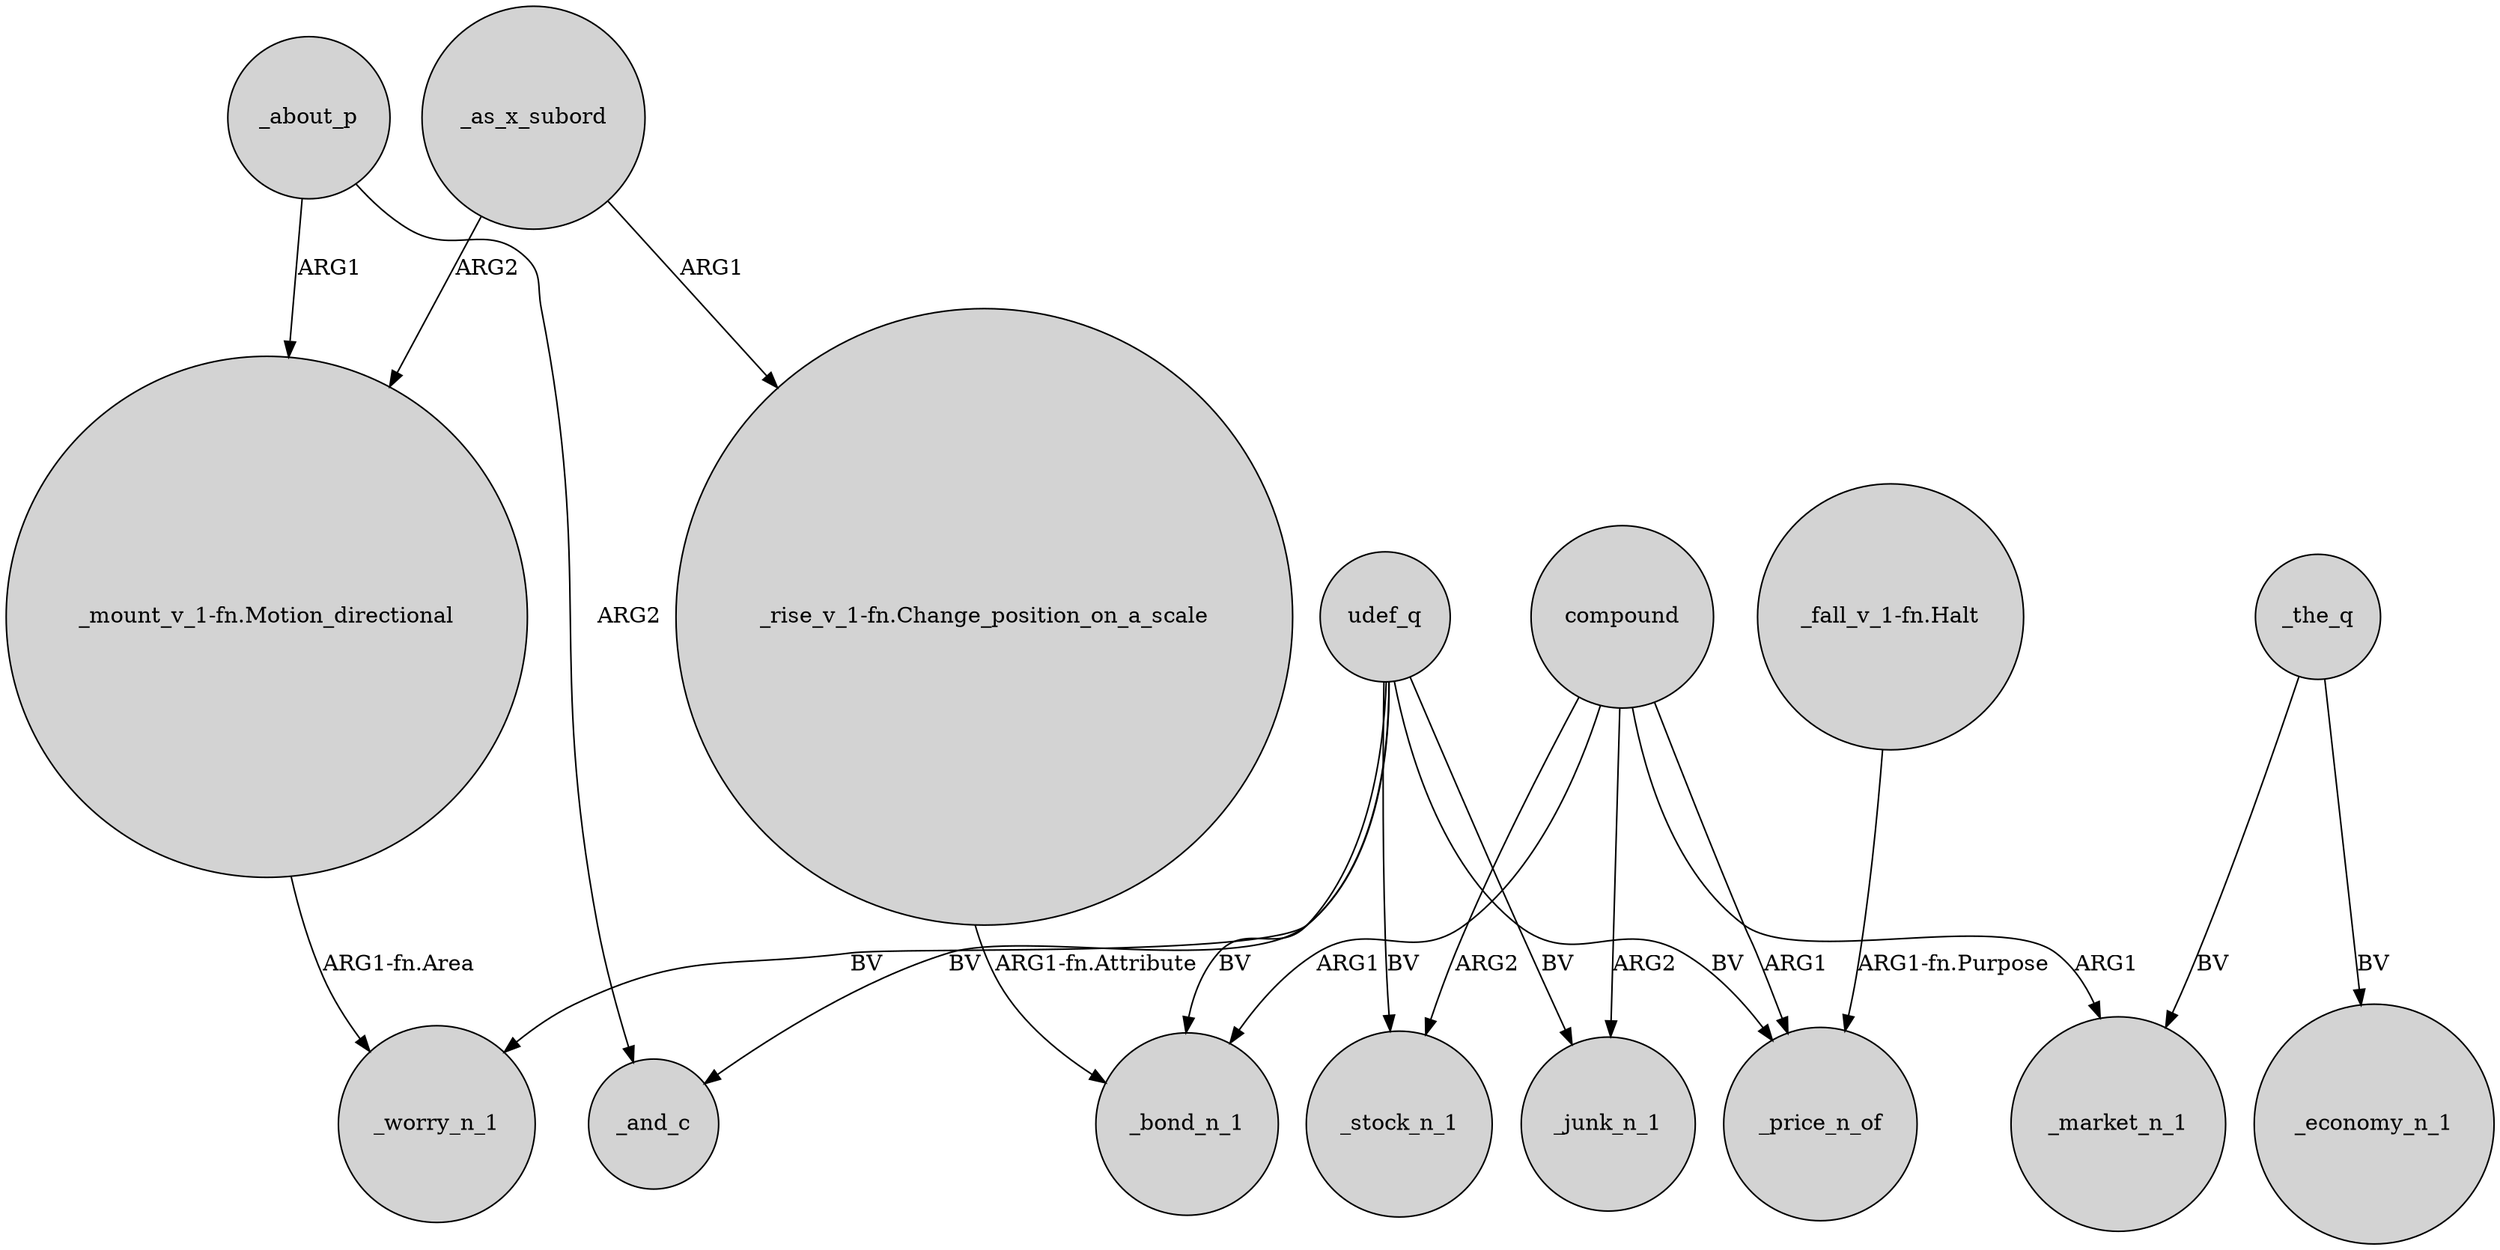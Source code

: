 digraph {
	node [shape=circle style=filled]
	_as_x_subord -> "_rise_v_1-fn.Change_position_on_a_scale" [label=ARG1]
	udef_q -> _worry_n_1 [label=BV]
	udef_q -> _bond_n_1 [label=BV]
	udef_q -> _price_n_of [label=BV]
	compound -> _bond_n_1 [label=ARG1]
	compound -> _junk_n_1 [label=ARG2]
	udef_q -> _and_c [label=BV]
	_the_q -> _market_n_1 [label=BV]
	_about_p -> _and_c [label=ARG2]
	udef_q -> _stock_n_1 [label=BV]
	"_mount_v_1-fn.Motion_directional" -> _worry_n_1 [label="ARG1-fn.Area"]
	compound -> _stock_n_1 [label=ARG2]
	_as_x_subord -> "_mount_v_1-fn.Motion_directional" [label=ARG2]
	"_rise_v_1-fn.Change_position_on_a_scale" -> _bond_n_1 [label="ARG1-fn.Attribute"]
	"_fall_v_1-fn.Halt" -> _price_n_of [label="ARG1-fn.Purpose"]
	_about_p -> "_mount_v_1-fn.Motion_directional" [label=ARG1]
	udef_q -> _junk_n_1 [label=BV]
	compound -> _market_n_1 [label=ARG1]
	compound -> _price_n_of [label=ARG1]
	_the_q -> _economy_n_1 [label=BV]
}
